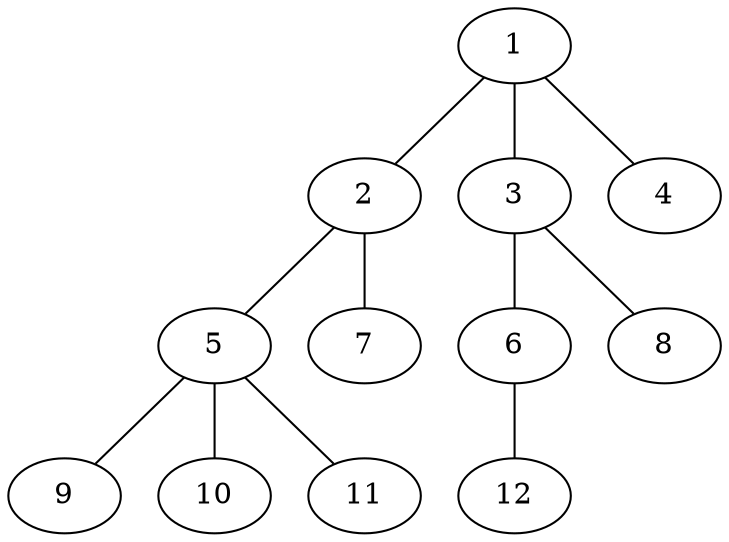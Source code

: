 graph molecule_916 {
	1	 [chem=C];
	2	 [chem=N];
	1 -- 2	 [valence=1];
	3	 [chem=N];
	1 -- 3	 [valence=1];
	4	 [chem=O];
	1 -- 4	 [valence=2];
	5	 [chem=C];
	2 -- 5	 [valence=1];
	7	 [chem=H];
	2 -- 7	 [valence=1];
	6	 [chem=O];
	3 -- 6	 [valence=1];
	8	 [chem=H];
	3 -- 8	 [valence=1];
	9	 [chem=H];
	5 -- 9	 [valence=1];
	10	 [chem=H];
	5 -- 10	 [valence=1];
	11	 [chem=H];
	5 -- 11	 [valence=1];
	12	 [chem=H];
	6 -- 12	 [valence=1];
}
